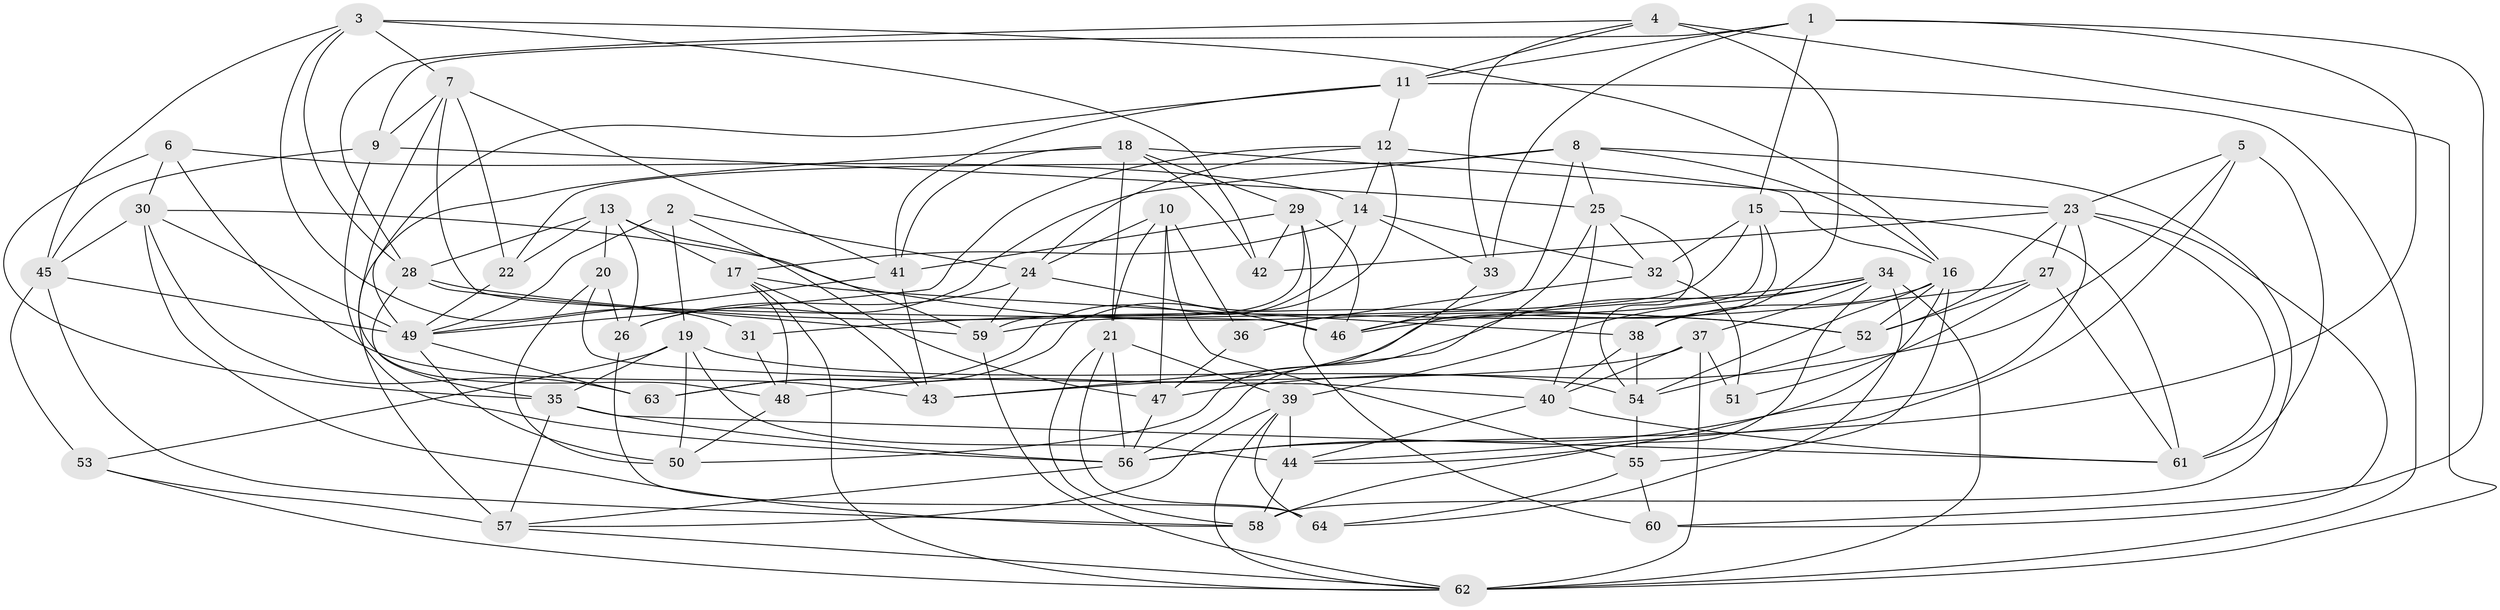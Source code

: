 // original degree distribution, {4: 1.0}
// Generated by graph-tools (version 1.1) at 2025/03/03/09/25 03:03:10]
// undirected, 64 vertices, 177 edges
graph export_dot {
graph [start="1"]
  node [color=gray90,style=filled];
  1;
  2;
  3;
  4;
  5;
  6;
  7;
  8;
  9;
  10;
  11;
  12;
  13;
  14;
  15;
  16;
  17;
  18;
  19;
  20;
  21;
  22;
  23;
  24;
  25;
  26;
  27;
  28;
  29;
  30;
  31;
  32;
  33;
  34;
  35;
  36;
  37;
  38;
  39;
  40;
  41;
  42;
  43;
  44;
  45;
  46;
  47;
  48;
  49;
  50;
  51;
  52;
  53;
  54;
  55;
  56;
  57;
  58;
  59;
  60;
  61;
  62;
  63;
  64;
  1 -- 9 [weight=1.0];
  1 -- 11 [weight=1.0];
  1 -- 15 [weight=1.0];
  1 -- 33 [weight=1.0];
  1 -- 56 [weight=1.0];
  1 -- 60 [weight=1.0];
  2 -- 19 [weight=1.0];
  2 -- 24 [weight=1.0];
  2 -- 47 [weight=1.0];
  2 -- 49 [weight=1.0];
  3 -- 7 [weight=1.0];
  3 -- 16 [weight=1.0];
  3 -- 28 [weight=1.0];
  3 -- 31 [weight=1.0];
  3 -- 42 [weight=1.0];
  3 -- 45 [weight=1.0];
  4 -- 11 [weight=1.0];
  4 -- 28 [weight=1.0];
  4 -- 33 [weight=1.0];
  4 -- 38 [weight=2.0];
  4 -- 62 [weight=1.0];
  5 -- 23 [weight=1.0];
  5 -- 44 [weight=1.0];
  5 -- 47 [weight=1.0];
  5 -- 61 [weight=1.0];
  6 -- 14 [weight=1.0];
  6 -- 30 [weight=1.0];
  6 -- 35 [weight=1.0];
  6 -- 43 [weight=1.0];
  7 -- 9 [weight=1.0];
  7 -- 22 [weight=1.0];
  7 -- 41 [weight=1.0];
  7 -- 46 [weight=1.0];
  7 -- 48 [weight=1.0];
  8 -- 16 [weight=1.0];
  8 -- 22 [weight=1.0];
  8 -- 25 [weight=1.0];
  8 -- 26 [weight=1.0];
  8 -- 46 [weight=1.0];
  8 -- 58 [weight=1.0];
  9 -- 25 [weight=1.0];
  9 -- 45 [weight=1.0];
  9 -- 56 [weight=2.0];
  10 -- 21 [weight=1.0];
  10 -- 24 [weight=1.0];
  10 -- 36 [weight=1.0];
  10 -- 47 [weight=1.0];
  10 -- 55 [weight=2.0];
  11 -- 12 [weight=1.0];
  11 -- 41 [weight=1.0];
  11 -- 49 [weight=1.0];
  11 -- 62 [weight=1.0];
  12 -- 14 [weight=1.0];
  12 -- 16 [weight=1.0];
  12 -- 24 [weight=1.0];
  12 -- 49 [weight=1.0];
  12 -- 63 [weight=1.0];
  13 -- 17 [weight=1.0];
  13 -- 20 [weight=1.0];
  13 -- 22 [weight=1.0];
  13 -- 26 [weight=1.0];
  13 -- 28 [weight=1.0];
  13 -- 59 [weight=1.0];
  14 -- 17 [weight=1.0];
  14 -- 32 [weight=1.0];
  14 -- 33 [weight=1.0];
  14 -- 63 [weight=1.0];
  15 -- 32 [weight=1.0];
  15 -- 46 [weight=1.0];
  15 -- 48 [weight=1.0];
  15 -- 59 [weight=1.0];
  15 -- 61 [weight=1.0];
  16 -- 38 [weight=1.0];
  16 -- 44 [weight=1.0];
  16 -- 52 [weight=1.0];
  16 -- 54 [weight=1.0];
  16 -- 55 [weight=1.0];
  17 -- 38 [weight=1.0];
  17 -- 43 [weight=1.0];
  17 -- 48 [weight=1.0];
  17 -- 62 [weight=1.0];
  18 -- 21 [weight=1.0];
  18 -- 23 [weight=1.0];
  18 -- 29 [weight=1.0];
  18 -- 41 [weight=1.0];
  18 -- 42 [weight=1.0];
  18 -- 57 [weight=1.0];
  19 -- 35 [weight=1.0];
  19 -- 44 [weight=1.0];
  19 -- 50 [weight=1.0];
  19 -- 53 [weight=1.0];
  19 -- 54 [weight=1.0];
  20 -- 26 [weight=1.0];
  20 -- 40 [weight=1.0];
  20 -- 50 [weight=1.0];
  21 -- 39 [weight=1.0];
  21 -- 56 [weight=1.0];
  21 -- 58 [weight=1.0];
  21 -- 64 [weight=1.0];
  22 -- 49 [weight=1.0];
  23 -- 27 [weight=1.0];
  23 -- 42 [weight=1.0];
  23 -- 52 [weight=1.0];
  23 -- 56 [weight=1.0];
  23 -- 60 [weight=1.0];
  23 -- 61 [weight=1.0];
  24 -- 26 [weight=1.0];
  24 -- 46 [weight=1.0];
  24 -- 59 [weight=1.0];
  25 -- 32 [weight=1.0];
  25 -- 40 [weight=1.0];
  25 -- 54 [weight=1.0];
  25 -- 56 [weight=1.0];
  26 -- 64 [weight=2.0];
  27 -- 31 [weight=1.0];
  27 -- 51 [weight=2.0];
  27 -- 52 [weight=1.0];
  27 -- 61 [weight=1.0];
  28 -- 35 [weight=1.0];
  28 -- 52 [weight=1.0];
  28 -- 59 [weight=1.0];
  29 -- 41 [weight=1.0];
  29 -- 42 [weight=1.0];
  29 -- 46 [weight=1.0];
  29 -- 59 [weight=1.0];
  29 -- 60 [weight=1.0];
  30 -- 45 [weight=1.0];
  30 -- 49 [weight=1.0];
  30 -- 52 [weight=1.0];
  30 -- 58 [weight=1.0];
  30 -- 63 [weight=1.0];
  31 -- 48 [weight=2.0];
  32 -- 36 [weight=2.0];
  32 -- 51 [weight=1.0];
  33 -- 50 [weight=1.0];
  34 -- 37 [weight=1.0];
  34 -- 39 [weight=1.0];
  34 -- 43 [weight=1.0];
  34 -- 46 [weight=1.0];
  34 -- 58 [weight=1.0];
  34 -- 62 [weight=2.0];
  34 -- 64 [weight=1.0];
  35 -- 56 [weight=1.0];
  35 -- 57 [weight=1.0];
  35 -- 61 [weight=1.0];
  36 -- 47 [weight=1.0];
  37 -- 40 [weight=1.0];
  37 -- 43 [weight=2.0];
  37 -- 51 [weight=1.0];
  37 -- 62 [weight=1.0];
  38 -- 40 [weight=1.0];
  38 -- 54 [weight=1.0];
  39 -- 44 [weight=1.0];
  39 -- 57 [weight=1.0];
  39 -- 62 [weight=1.0];
  39 -- 64 [weight=1.0];
  40 -- 44 [weight=1.0];
  40 -- 61 [weight=1.0];
  41 -- 43 [weight=1.0];
  41 -- 49 [weight=1.0];
  44 -- 58 [weight=1.0];
  45 -- 49 [weight=1.0];
  45 -- 53 [weight=1.0];
  45 -- 58 [weight=1.0];
  47 -- 56 [weight=2.0];
  48 -- 50 [weight=1.0];
  49 -- 50 [weight=2.0];
  49 -- 63 [weight=1.0];
  52 -- 54 [weight=1.0];
  53 -- 57 [weight=1.0];
  53 -- 62 [weight=1.0];
  54 -- 55 [weight=1.0];
  55 -- 60 [weight=1.0];
  55 -- 64 [weight=1.0];
  56 -- 57 [weight=1.0];
  57 -- 62 [weight=1.0];
  59 -- 62 [weight=1.0];
}
